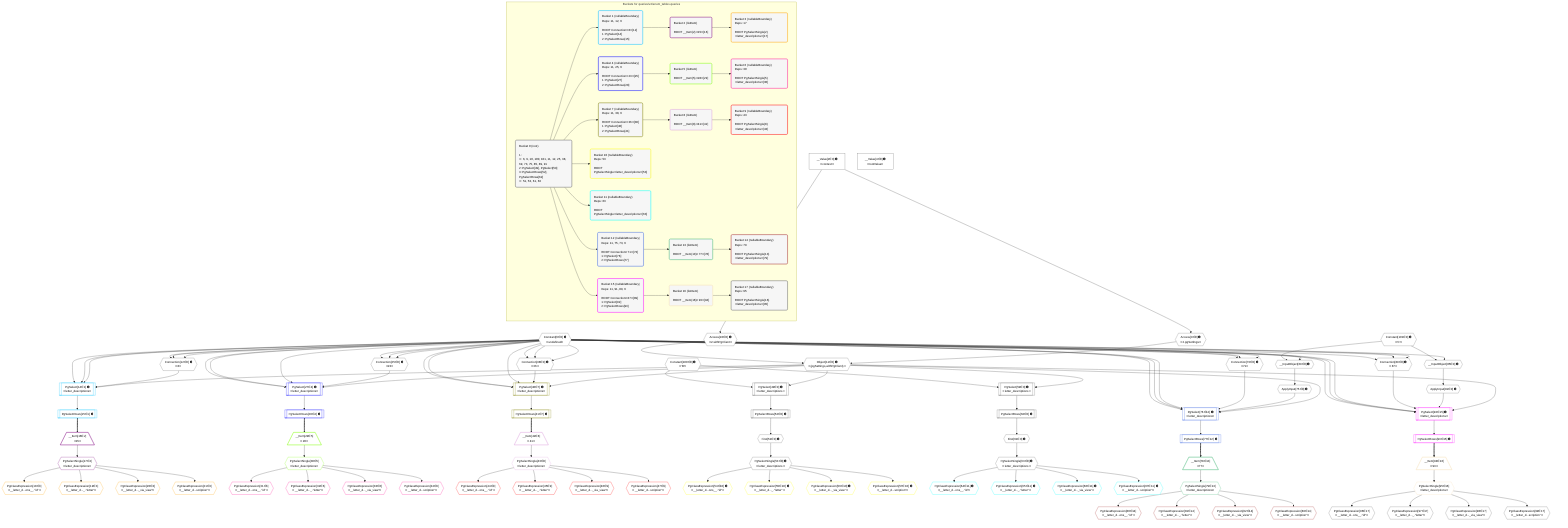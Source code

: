 %%{init: {'themeVariables': { 'fontSize': '12px'}}}%%
graph TD
    classDef path fill:#eee,stroke:#000,color:#000
    classDef plan fill:#fff,stroke-width:1px,color:#000
    classDef itemplan fill:#fff,stroke-width:2px,color:#000
    classDef unbatchedplan fill:#dff,stroke-width:1px,color:#000
    classDef sideeffectplan fill:#fcc,stroke-width:2px,color:#000
    classDef bucket fill:#f6f6f6,color:#000,stroke-width:2px,text-align:left


    %% plan dependencies
    Connection12{{"Connection[12∈0] ➊<br />ᐸ8ᐳ"}}:::plan
    Constant6{{"Constant[6∈0] ➊<br />ᐸundefinedᐳ"}}:::plan
    Constant6 & Constant6 & Constant6 --> Connection12
    Connection25{{"Connection[25∈0] ➊<br />ᐸ23ᐳ"}}:::plan
    Constant6 & Constant6 & Constant6 --> Connection25
    Connection38{{"Connection[38∈0] ➊<br />ᐸ36ᐳ"}}:::plan
    Constant6 & Constant6 & Constant6 --> Connection38
    Connection73{{"Connection[73∈0] ➊<br />ᐸ71ᐳ"}}:::plan
    Constant6 & Constant6 & Constant6 --> Connection73
    Connection89{{"Connection[89∈0] ➊<br />ᐸ87ᐳ"}}:::plan
    Constant6 & Constant6 & Constant6 --> Connection89
    Object11{{"Object[11∈0] ➊<br />ᐸ{pgSettings,withPgClient}ᐳ"}}:::plan
    Access9{{"Access[9∈0] ➊<br />ᐸ2.pgSettingsᐳ"}}:::plan
    Access10{{"Access[10∈0] ➊<br />ᐸ2.withPgClientᐳ"}}:::plan
    Access9 & Access10 --> Object11
    PgSelect49[["PgSelect[49∈0] ➊<br />ᐸletter_descriptionsᐳ"]]:::plan
    Constant100{{"Constant[100∈0] ➊<br />ᐸ'B'ᐳ"}}:::plan
    Object11 & Constant100 --> PgSelect49
    PgSelect59[["PgSelect[59∈0] ➊<br />ᐸletter_descriptionsᐳ"]]:::plan
    Object11 & Constant100 --> PgSelect59
    __InputObject69{{"__InputObject[69∈0] ➊"}}:::plan
    Constant101{{"Constant[101∈0] ➊<br />ᐸ'C'ᐳ"}}:::plan
    Constant6 & Constant101 --> __InputObject69
    __InputObject85{{"__InputObject[85∈0] ➊"}}:::plan
    Constant6 & Constant101 --> __InputObject85
    __Value2["__Value[2∈0] ➊<br />ᐸcontextᐳ"]:::plan
    __Value2 --> Access9
    __Value2 --> Access10
    First51{{"First[51∈0] ➊"}}:::plan
    PgSelectRows52[["PgSelectRows[52∈0] ➊"]]:::plan
    PgSelectRows52 --> First51
    PgSelect49 --> PgSelectRows52
    PgSelectSingle53{{"PgSelectSingle[53∈0] ➊<br />ᐸletter_descriptionsᐳ"}}:::plan
    First51 --> PgSelectSingle53
    First61{{"First[61∈0] ➊"}}:::plan
    PgSelectRows62[["PgSelectRows[62∈0] ➊"]]:::plan
    PgSelectRows62 --> First61
    PgSelect59 --> PgSelectRows62
    PgSelectSingle63{{"PgSelectSingle[63∈0] ➊<br />ᐸletter_descriptionsᐳ"}}:::plan
    First61 --> PgSelectSingle63
    ApplyInput75{{"ApplyInput[75∈0] ➊"}}:::plan
    __InputObject69 --> ApplyInput75
    ApplyInput91{{"ApplyInput[91∈0] ➊"}}:::plan
    __InputObject85 --> ApplyInput91
    __Value4["__Value[4∈0] ➊<br />ᐸrootValueᐳ"]:::plan
    PgSelect14[["PgSelect[14∈1] ➊<br />ᐸletter_descriptionsᐳ"]]:::plan
    Object11 & Connection12 & Constant6 & Constant6 & Constant6 --> PgSelect14
    PgSelectRows15[["PgSelectRows[15∈1] ➊"]]:::plan
    PgSelect14 --> PgSelectRows15
    __Item16[/"__Item[16∈2]<br />ᐸ15ᐳ"\]:::itemplan
    PgSelectRows15 ==> __Item16
    PgSelectSingle17{{"PgSelectSingle[17∈2]<br />ᐸletter_descriptionsᐳ"}}:::plan
    __Item16 --> PgSelectSingle17
    PgClassExpression18{{"PgClassExpression[18∈3]<br />ᐸ__letter_d...ons__.”id”ᐳ"}}:::plan
    PgSelectSingle17 --> PgClassExpression18
    PgClassExpression19{{"PgClassExpression[19∈3]<br />ᐸ__letter_d..._.”letter”ᐳ"}}:::plan
    PgSelectSingle17 --> PgClassExpression19
    PgClassExpression20{{"PgClassExpression[20∈3]<br />ᐸ__letter_d..._via_view”ᐳ"}}:::plan
    PgSelectSingle17 --> PgClassExpression20
    PgClassExpression21{{"PgClassExpression[21∈3]<br />ᐸ__letter_d...scription”ᐳ"}}:::plan
    PgSelectSingle17 --> PgClassExpression21
    PgSelect27[["PgSelect[27∈4] ➊<br />ᐸletter_descriptionsᐳ"]]:::plan
    Object11 & Connection25 & Constant6 & Constant6 & Constant6 --> PgSelect27
    PgSelectRows28[["PgSelectRows[28∈4] ➊"]]:::plan
    PgSelect27 --> PgSelectRows28
    __Item29[/"__Item[29∈5]<br />ᐸ28ᐳ"\]:::itemplan
    PgSelectRows28 ==> __Item29
    PgSelectSingle30{{"PgSelectSingle[30∈5]<br />ᐸletter_descriptionsᐳ"}}:::plan
    __Item29 --> PgSelectSingle30
    PgClassExpression31{{"PgClassExpression[31∈6]<br />ᐸ__letter_d...ons__.”id”ᐳ"}}:::plan
    PgSelectSingle30 --> PgClassExpression31
    PgClassExpression32{{"PgClassExpression[32∈6]<br />ᐸ__letter_d..._.”letter”ᐳ"}}:::plan
    PgSelectSingle30 --> PgClassExpression32
    PgClassExpression33{{"PgClassExpression[33∈6]<br />ᐸ__letter_d..._via_view”ᐳ"}}:::plan
    PgSelectSingle30 --> PgClassExpression33
    PgClassExpression34{{"PgClassExpression[34∈6]<br />ᐸ__letter_d...scription”ᐳ"}}:::plan
    PgSelectSingle30 --> PgClassExpression34
    PgSelect40[["PgSelect[40∈7] ➊<br />ᐸletter_descriptionsᐳ"]]:::plan
    Object11 & Connection38 & Constant6 & Constant6 & Constant6 --> PgSelect40
    PgSelectRows41[["PgSelectRows[41∈7] ➊"]]:::plan
    PgSelect40 --> PgSelectRows41
    __Item42[/"__Item[42∈8]<br />ᐸ41ᐳ"\]:::itemplan
    PgSelectRows41 ==> __Item42
    PgSelectSingle43{{"PgSelectSingle[43∈8]<br />ᐸletter_descriptionsᐳ"}}:::plan
    __Item42 --> PgSelectSingle43
    PgClassExpression44{{"PgClassExpression[44∈9]<br />ᐸ__letter_d...ons__.”id”ᐳ"}}:::plan
    PgSelectSingle43 --> PgClassExpression44
    PgClassExpression45{{"PgClassExpression[45∈9]<br />ᐸ__letter_d..._.”letter”ᐳ"}}:::plan
    PgSelectSingle43 --> PgClassExpression45
    PgClassExpression46{{"PgClassExpression[46∈9]<br />ᐸ__letter_d..._via_view”ᐳ"}}:::plan
    PgSelectSingle43 --> PgClassExpression46
    PgClassExpression47{{"PgClassExpression[47∈9]<br />ᐸ__letter_d...scription”ᐳ"}}:::plan
    PgSelectSingle43 --> PgClassExpression47
    PgClassExpression54{{"PgClassExpression[54∈10] ➊<br />ᐸ__letter_d...ons__.”id”ᐳ"}}:::plan
    PgSelectSingle53 --> PgClassExpression54
    PgClassExpression55{{"PgClassExpression[55∈10] ➊<br />ᐸ__letter_d..._.”letter”ᐳ"}}:::plan
    PgSelectSingle53 --> PgClassExpression55
    PgClassExpression56{{"PgClassExpression[56∈10] ➊<br />ᐸ__letter_d..._via_view”ᐳ"}}:::plan
    PgSelectSingle53 --> PgClassExpression56
    PgClassExpression57{{"PgClassExpression[57∈10] ➊<br />ᐸ__letter_d...scription”ᐳ"}}:::plan
    PgSelectSingle53 --> PgClassExpression57
    PgClassExpression64{{"PgClassExpression[64∈11] ➊<br />ᐸ__letter_d...ons__.”id”ᐳ"}}:::plan
    PgSelectSingle63 --> PgClassExpression64
    PgClassExpression65{{"PgClassExpression[65∈11] ➊<br />ᐸ__letter_d..._.”letter”ᐳ"}}:::plan
    PgSelectSingle63 --> PgClassExpression65
    PgClassExpression66{{"PgClassExpression[66∈11] ➊<br />ᐸ__letter_d..._via_view”ᐳ"}}:::plan
    PgSelectSingle63 --> PgClassExpression66
    PgClassExpression67{{"PgClassExpression[67∈11] ➊<br />ᐸ__letter_d...scription”ᐳ"}}:::plan
    PgSelectSingle63 --> PgClassExpression67
    PgSelect76[["PgSelect[76∈12] ➊<br />ᐸletter_descriptionsᐳ"]]:::plan
    Object11 & ApplyInput75 & Connection73 & Constant6 & Constant6 & Constant6 --> PgSelect76
    PgSelectRows77[["PgSelectRows[77∈12] ➊"]]:::plan
    PgSelect76 --> PgSelectRows77
    __Item78[/"__Item[78∈13]<br />ᐸ77ᐳ"\]:::itemplan
    PgSelectRows77 ==> __Item78
    PgSelectSingle79{{"PgSelectSingle[79∈13]<br />ᐸletter_descriptionsᐳ"}}:::plan
    __Item78 --> PgSelectSingle79
    PgClassExpression80{{"PgClassExpression[80∈14]<br />ᐸ__letter_d...ons__.”id”ᐳ"}}:::plan
    PgSelectSingle79 --> PgClassExpression80
    PgClassExpression81{{"PgClassExpression[81∈14]<br />ᐸ__letter_d..._.”letter”ᐳ"}}:::plan
    PgSelectSingle79 --> PgClassExpression81
    PgClassExpression82{{"PgClassExpression[82∈14]<br />ᐸ__letter_d..._via_view”ᐳ"}}:::plan
    PgSelectSingle79 --> PgClassExpression82
    PgClassExpression83{{"PgClassExpression[83∈14]<br />ᐸ__letter_d...scription”ᐳ"}}:::plan
    PgSelectSingle79 --> PgClassExpression83
    PgSelect92[["PgSelect[92∈15] ➊<br />ᐸletter_descriptionsᐳ"]]:::plan
    Object11 & ApplyInput91 & Connection89 & Constant6 & Constant6 & Constant6 --> PgSelect92
    PgSelectRows93[["PgSelectRows[93∈15] ➊"]]:::plan
    PgSelect92 --> PgSelectRows93
    __Item94[/"__Item[94∈16]<br />ᐸ93ᐳ"\]:::itemplan
    PgSelectRows93 ==> __Item94
    PgSelectSingle95{{"PgSelectSingle[95∈16]<br />ᐸletter_descriptionsᐳ"}}:::plan
    __Item94 --> PgSelectSingle95
    PgClassExpression96{{"PgClassExpression[96∈17]<br />ᐸ__letter_d...ons__.”id”ᐳ"}}:::plan
    PgSelectSingle95 --> PgClassExpression96
    PgClassExpression97{{"PgClassExpression[97∈17]<br />ᐸ__letter_d..._.”letter”ᐳ"}}:::plan
    PgSelectSingle95 --> PgClassExpression97
    PgClassExpression98{{"PgClassExpression[98∈17]<br />ᐸ__letter_d..._via_view”ᐳ"}}:::plan
    PgSelectSingle95 --> PgClassExpression98
    PgClassExpression99{{"PgClassExpression[99∈17]<br />ᐸ__letter_d...scription”ᐳ"}}:::plan
    PgSelectSingle95 --> PgClassExpression99

    %% define steps

    subgraph "Buckets for queries/v4/enum_tables.queries"
    Bucket0("Bucket 0 (root)<br /><br />1: <br />ᐳ: 6, 9, 10, 100, 101, 11, 12, 25, 38, 69, 73, 75, 85, 89, 91<br />2: PgSelect[49], PgSelect[59]<br />3: PgSelectRows[52], PgSelectRows[62]<br />ᐳ: 51, 53, 61, 63"):::bucket
    classDef bucket0 stroke:#696969
    class Bucket0,__Value2,__Value4,Constant6,Access9,Access10,Object11,Connection12,Connection25,Connection38,PgSelect49,First51,PgSelectRows52,PgSelectSingle53,PgSelect59,First61,PgSelectRows62,PgSelectSingle63,__InputObject69,Connection73,ApplyInput75,__InputObject85,Connection89,ApplyInput91,Constant100,Constant101 bucket0
    Bucket1("Bucket 1 (nullableBoundary)<br />Deps: 11, 12, 6<br /><br />ROOT Connectionᐸ8ᐳ[12]<br />1: PgSelect[14]<br />2: PgSelectRows[15]"):::bucket
    classDef bucket1 stroke:#00bfff
    class Bucket1,PgSelect14,PgSelectRows15 bucket1
    Bucket2("Bucket 2 (listItem)<br /><br />ROOT __Item{2}ᐸ15ᐳ[16]"):::bucket
    classDef bucket2 stroke:#7f007f
    class Bucket2,__Item16,PgSelectSingle17 bucket2
    Bucket3("Bucket 3 (nullableBoundary)<br />Deps: 17<br /><br />ROOT PgSelectSingle{2}ᐸletter_descriptionsᐳ[17]"):::bucket
    classDef bucket3 stroke:#ffa500
    class Bucket3,PgClassExpression18,PgClassExpression19,PgClassExpression20,PgClassExpression21 bucket3
    Bucket4("Bucket 4 (nullableBoundary)<br />Deps: 11, 25, 6<br /><br />ROOT Connectionᐸ23ᐳ[25]<br />1: PgSelect[27]<br />2: PgSelectRows[28]"):::bucket
    classDef bucket4 stroke:#0000ff
    class Bucket4,PgSelect27,PgSelectRows28 bucket4
    Bucket5("Bucket 5 (listItem)<br /><br />ROOT __Item{5}ᐸ28ᐳ[29]"):::bucket
    classDef bucket5 stroke:#7fff00
    class Bucket5,__Item29,PgSelectSingle30 bucket5
    Bucket6("Bucket 6 (nullableBoundary)<br />Deps: 30<br /><br />ROOT PgSelectSingle{5}ᐸletter_descriptionsᐳ[30]"):::bucket
    classDef bucket6 stroke:#ff1493
    class Bucket6,PgClassExpression31,PgClassExpression32,PgClassExpression33,PgClassExpression34 bucket6
    Bucket7("Bucket 7 (nullableBoundary)<br />Deps: 11, 38, 6<br /><br />ROOT Connectionᐸ36ᐳ[38]<br />1: PgSelect[40]<br />2: PgSelectRows[41]"):::bucket
    classDef bucket7 stroke:#808000
    class Bucket7,PgSelect40,PgSelectRows41 bucket7
    Bucket8("Bucket 8 (listItem)<br /><br />ROOT __Item{8}ᐸ41ᐳ[42]"):::bucket
    classDef bucket8 stroke:#dda0dd
    class Bucket8,__Item42,PgSelectSingle43 bucket8
    Bucket9("Bucket 9 (nullableBoundary)<br />Deps: 43<br /><br />ROOT PgSelectSingle{8}ᐸletter_descriptionsᐳ[43]"):::bucket
    classDef bucket9 stroke:#ff0000
    class Bucket9,PgClassExpression44,PgClassExpression45,PgClassExpression46,PgClassExpression47 bucket9
    Bucket10("Bucket 10 (nullableBoundary)<br />Deps: 53<br /><br />ROOT PgSelectSingleᐸletter_descriptionsᐳ[53]"):::bucket
    classDef bucket10 stroke:#ffff00
    class Bucket10,PgClassExpression54,PgClassExpression55,PgClassExpression56,PgClassExpression57 bucket10
    Bucket11("Bucket 11 (nullableBoundary)<br />Deps: 63<br /><br />ROOT PgSelectSingleᐸletter_descriptionsᐳ[63]"):::bucket
    classDef bucket11 stroke:#00ffff
    class Bucket11,PgClassExpression64,PgClassExpression65,PgClassExpression66,PgClassExpression67 bucket11
    Bucket12("Bucket 12 (nullableBoundary)<br />Deps: 11, 75, 73, 6<br /><br />ROOT Connectionᐸ71ᐳ[73]<br />1: PgSelect[76]<br />2: PgSelectRows[77]"):::bucket
    classDef bucket12 stroke:#4169e1
    class Bucket12,PgSelect76,PgSelectRows77 bucket12
    Bucket13("Bucket 13 (listItem)<br /><br />ROOT __Item{13}ᐸ77ᐳ[78]"):::bucket
    classDef bucket13 stroke:#3cb371
    class Bucket13,__Item78,PgSelectSingle79 bucket13
    Bucket14("Bucket 14 (nullableBoundary)<br />Deps: 79<br /><br />ROOT PgSelectSingle{13}ᐸletter_descriptionsᐳ[79]"):::bucket
    classDef bucket14 stroke:#a52a2a
    class Bucket14,PgClassExpression80,PgClassExpression81,PgClassExpression82,PgClassExpression83 bucket14
    Bucket15("Bucket 15 (nullableBoundary)<br />Deps: 11, 91, 89, 6<br /><br />ROOT Connectionᐸ87ᐳ[89]<br />1: PgSelect[92]<br />2: PgSelectRows[93]"):::bucket
    classDef bucket15 stroke:#ff00ff
    class Bucket15,PgSelect92,PgSelectRows93 bucket15
    Bucket16("Bucket 16 (listItem)<br /><br />ROOT __Item{16}ᐸ93ᐳ[94]"):::bucket
    classDef bucket16 stroke:#f5deb3
    class Bucket16,__Item94,PgSelectSingle95 bucket16
    Bucket17("Bucket 17 (nullableBoundary)<br />Deps: 95<br /><br />ROOT PgSelectSingle{16}ᐸletter_descriptionsᐳ[95]"):::bucket
    classDef bucket17 stroke:#696969
    class Bucket17,PgClassExpression96,PgClassExpression97,PgClassExpression98,PgClassExpression99 bucket17
    Bucket0 --> Bucket1 & Bucket4 & Bucket7 & Bucket10 & Bucket11 & Bucket12 & Bucket15
    Bucket1 --> Bucket2
    Bucket2 --> Bucket3
    Bucket4 --> Bucket5
    Bucket5 --> Bucket6
    Bucket7 --> Bucket8
    Bucket8 --> Bucket9
    Bucket12 --> Bucket13
    Bucket13 --> Bucket14
    Bucket15 --> Bucket16
    Bucket16 --> Bucket17
    end